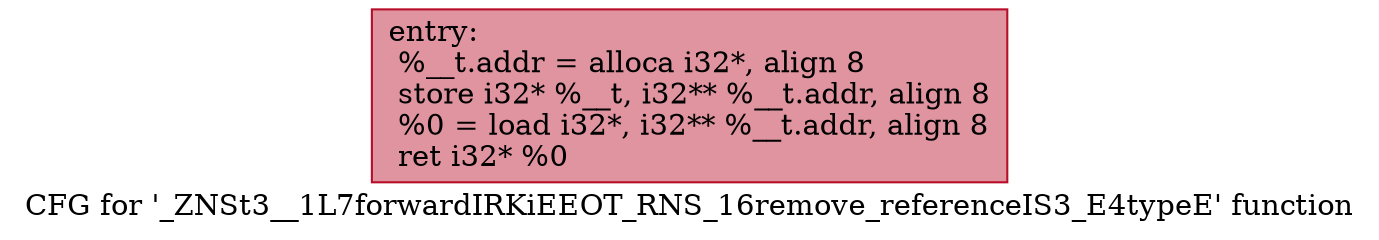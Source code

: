 digraph "CFG for '_ZNSt3__1L7forwardIRKiEEOT_RNS_16remove_referenceIS3_E4typeE' function" {
	label="CFG for '_ZNSt3__1L7forwardIRKiEEOT_RNS_16remove_referenceIS3_E4typeE' function";

	Node0x60000255c240 [shape=record,color="#b70d28ff", style=filled, fillcolor="#b70d2870",label="{entry:\l  %__t.addr = alloca i32*, align 8\l  store i32* %__t, i32** %__t.addr, align 8\l  %0 = load i32*, i32** %__t.addr, align 8\l  ret i32* %0\l}"];
}
